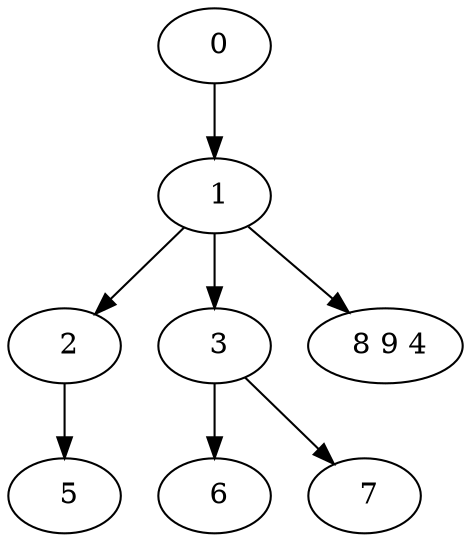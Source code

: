 digraph mytree {
" 0" -> " 1";
" 1" -> " 2";
" 1" -> " 3";
" 1" -> " 8 9 4";
" 2" -> " 5";
" 3" -> " 6";
" 3" -> " 7";
" 8 9 4";
" 5";
" 6";
" 7";
}
